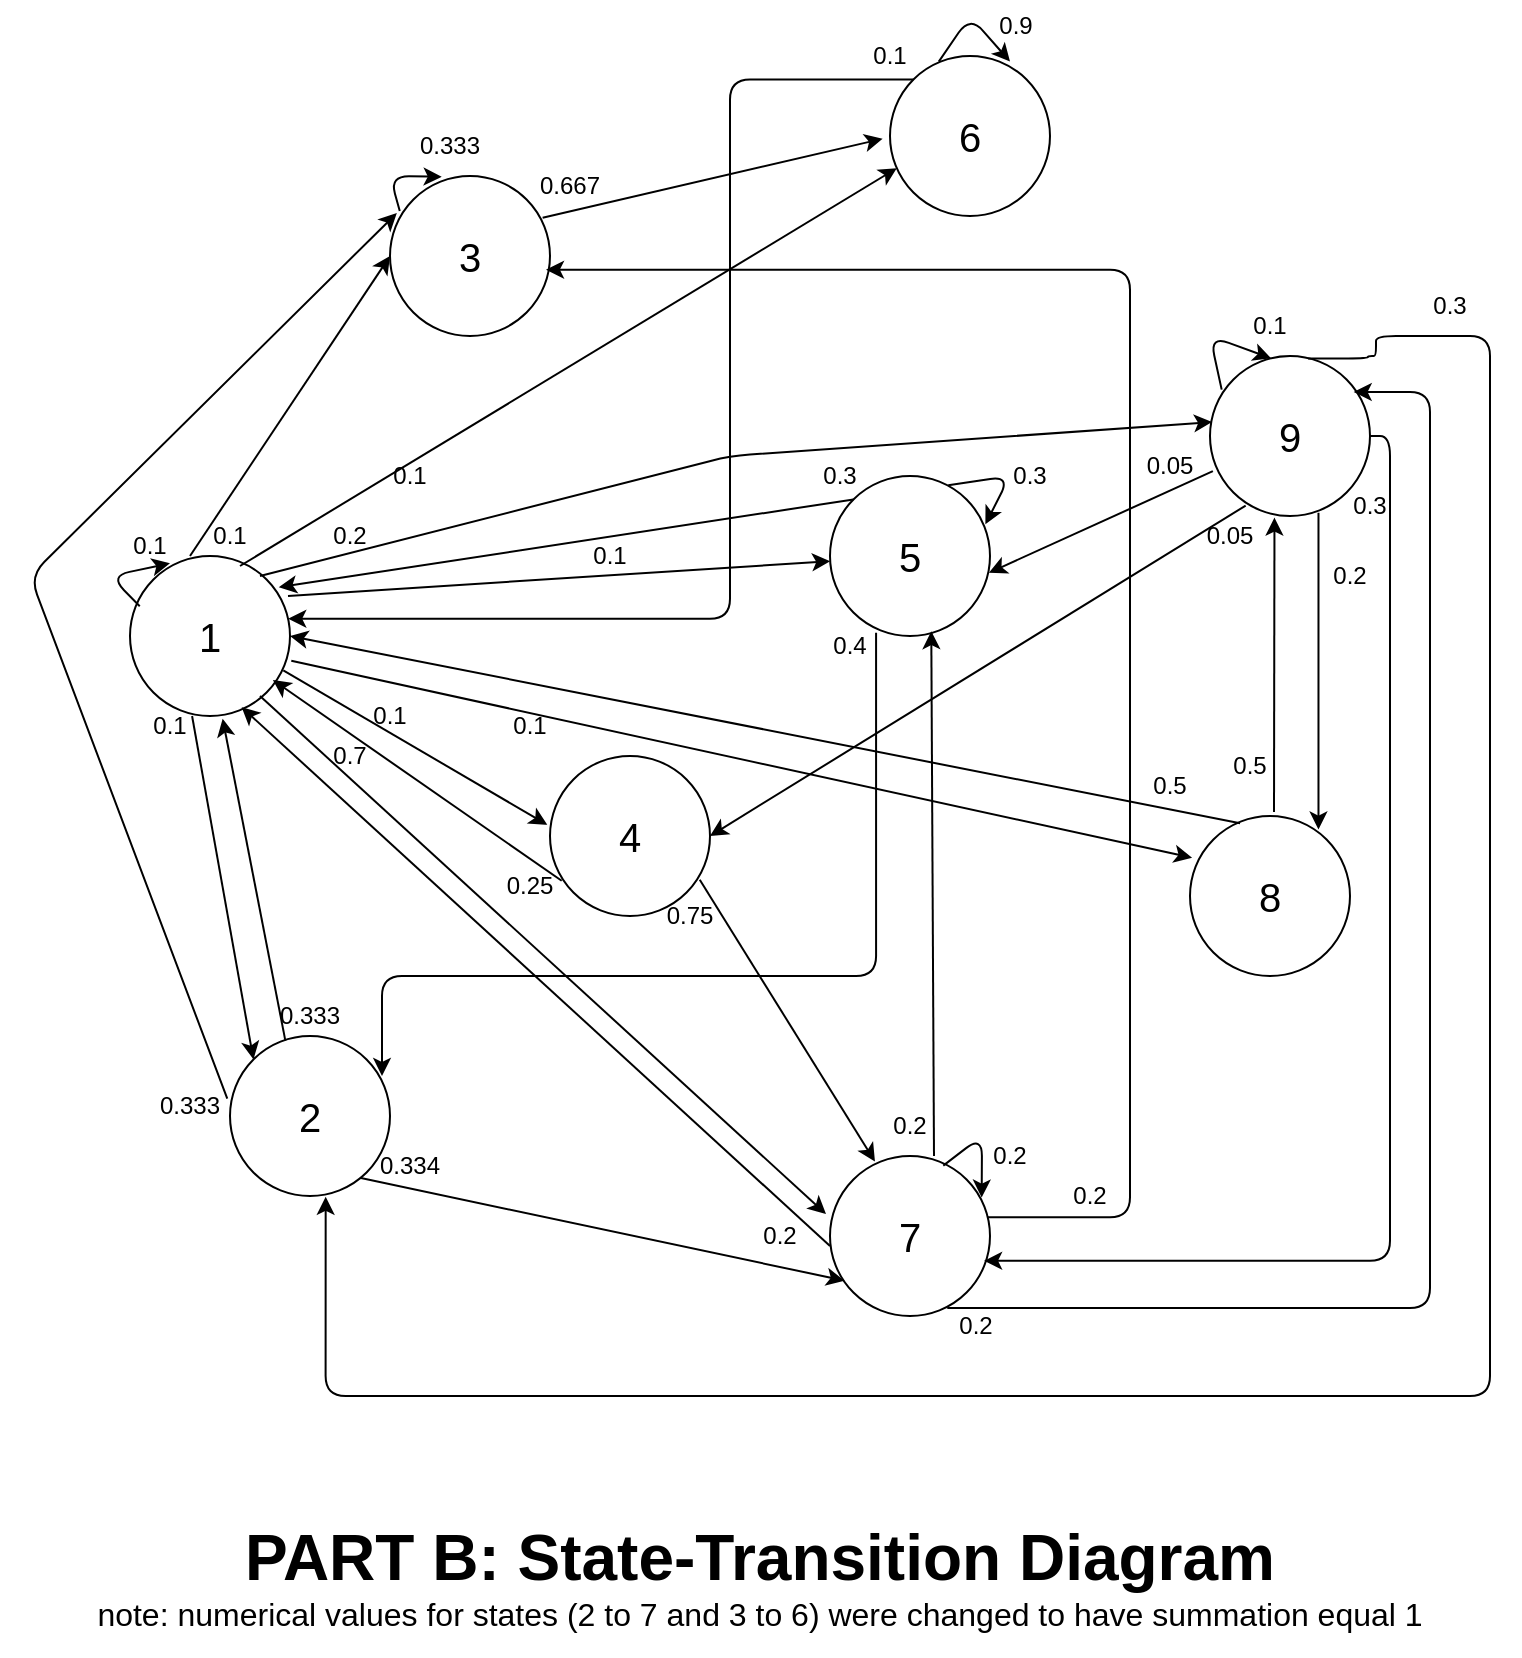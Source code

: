 <mxfile version="12.1.9" type="github" pages="1"><diagram id="-_zA1G0WQnsk_BH6HvtZ" name="Page-1"><mxGraphModel dx="1280" dy="648" grid="1" gridSize="10" guides="1" tooltips="1" connect="1" arrows="1" fold="1" page="1" pageScale="1" pageWidth="850" pageHeight="1100" math="0" shadow="0"><root><mxCell id="0"/><mxCell id="1" parent="0"/><mxCell id="jf_-lxvXPX9sLoqwvHPw-1" value="&lt;font style=&quot;font-size: 20px&quot;&gt;5&lt;/font&gt;" style="ellipse;whiteSpace=wrap;html=1;aspect=fixed;" vertex="1" parent="1"><mxGeometry x="450" y="320" width="80" height="80" as="geometry"/></mxCell><mxCell id="jf_-lxvXPX9sLoqwvHPw-2" value="&lt;font style=&quot;font-size: 20px&quot;&gt;1&lt;/font&gt;" style="ellipse;whiteSpace=wrap;html=1;aspect=fixed;" vertex="1" parent="1"><mxGeometry x="100" y="360" width="80" height="80" as="geometry"/></mxCell><mxCell id="jf_-lxvXPX9sLoqwvHPw-3" value="&lt;font style=&quot;font-size: 20px&quot;&gt;3&lt;/font&gt;" style="ellipse;whiteSpace=wrap;html=1;aspect=fixed;" vertex="1" parent="1"><mxGeometry x="230" y="170" width="80" height="80" as="geometry"/></mxCell><mxCell id="jf_-lxvXPX9sLoqwvHPw-4" value="&lt;font style=&quot;font-size: 20px&quot;&gt;6&lt;/font&gt;" style="ellipse;whiteSpace=wrap;html=1;aspect=fixed;" vertex="1" parent="1"><mxGeometry x="480" y="110" width="80" height="80" as="geometry"/></mxCell><mxCell id="jf_-lxvXPX9sLoqwvHPw-5" value="&lt;font&gt;&lt;font style=&quot;font-size: 20px&quot;&gt;9&lt;/font&gt;&lt;br&gt;&lt;/font&gt;" style="ellipse;whiteSpace=wrap;html=1;aspect=fixed;" vertex="1" parent="1"><mxGeometry x="640" y="260" width="80" height="80" as="geometry"/></mxCell><mxCell id="jf_-lxvXPX9sLoqwvHPw-6" value="&lt;font style=&quot;font-size: 20px&quot;&gt;4&lt;/font&gt;" style="ellipse;whiteSpace=wrap;html=1;aspect=fixed;" vertex="1" parent="1"><mxGeometry x="310" y="460" width="80" height="80" as="geometry"/></mxCell><mxCell id="jf_-lxvXPX9sLoqwvHPw-7" value="&lt;font style=&quot;font-size: 20px&quot;&gt;8&lt;/font&gt;" style="ellipse;whiteSpace=wrap;html=1;aspect=fixed;" vertex="1" parent="1"><mxGeometry x="630" y="490" width="80" height="80" as="geometry"/></mxCell><mxCell id="jf_-lxvXPX9sLoqwvHPw-8" value="&lt;font style=&quot;font-size: 20px&quot;&gt;2&lt;/font&gt;" style="ellipse;whiteSpace=wrap;html=1;aspect=fixed;" vertex="1" parent="1"><mxGeometry x="150" y="600" width="80" height="80" as="geometry"/></mxCell><mxCell id="jf_-lxvXPX9sLoqwvHPw-9" value="&lt;font style=&quot;font-size: 20px&quot;&gt;7&lt;/font&gt;" style="ellipse;whiteSpace=wrap;html=1;aspect=fixed;" vertex="1" parent="1"><mxGeometry x="450" y="660" width="80" height="80" as="geometry"/></mxCell><mxCell id="jf_-lxvXPX9sLoqwvHPw-12" value="" style="endArrow=classic;html=1;exitX=0.388;exitY=1;exitDx=0;exitDy=0;exitPerimeter=0;entryX=0;entryY=0;entryDx=0;entryDy=0;" edge="1" parent="1" source="jf_-lxvXPX9sLoqwvHPw-2" target="jf_-lxvXPX9sLoqwvHPw-8"><mxGeometry width="50" height="50" relative="1" as="geometry"><mxPoint x="120" y="480" as="sourcePoint"/><mxPoint x="170" y="430" as="targetPoint"/></mxGeometry></mxCell><mxCell id="jf_-lxvXPX9sLoqwvHPw-13" value="" style="endArrow=classic;html=1;entryX=0;entryY=0.5;entryDx=0;entryDy=0;" edge="1" parent="1" target="jf_-lxvXPX9sLoqwvHPw-3"><mxGeometry width="50" height="50" relative="1" as="geometry"><mxPoint x="130" y="360" as="sourcePoint"/><mxPoint x="180" y="310" as="targetPoint"/></mxGeometry></mxCell><mxCell id="jf_-lxvXPX9sLoqwvHPw-15" value="" style="endArrow=classic;html=1;entryX=-0.017;entryY=0.43;entryDx=0;entryDy=0;exitX=0.958;exitY=0.715;exitDx=0;exitDy=0;exitPerimeter=0;entryPerimeter=0;" edge="1" parent="1" source="jf_-lxvXPX9sLoqwvHPw-2" target="jf_-lxvXPX9sLoqwvHPw-6"><mxGeometry width="50" height="50" relative="1" as="geometry"><mxPoint x="180" y="385" as="sourcePoint"/><mxPoint x="230" y="335" as="targetPoint"/><Array as="points"/></mxGeometry></mxCell><mxCell id="jf_-lxvXPX9sLoqwvHPw-16" value="" style="endArrow=classic;html=1;" edge="1" parent="1" target="jf_-lxvXPX9sLoqwvHPw-1"><mxGeometry width="50" height="50" relative="1" as="geometry"><mxPoint x="179" y="380" as="sourcePoint"/><mxPoint x="215" y="315" as="targetPoint"/></mxGeometry></mxCell><mxCell id="jf_-lxvXPX9sLoqwvHPw-17" value="" style="endArrow=classic;html=1;entryX=0.043;entryY=0.701;entryDx=0;entryDy=0;entryPerimeter=0;" edge="1" parent="1" target="jf_-lxvXPX9sLoqwvHPw-4"><mxGeometry width="50" height="50" relative="1" as="geometry"><mxPoint x="155" y="365" as="sourcePoint"/><mxPoint x="478" y="171" as="targetPoint"/></mxGeometry></mxCell><mxCell id="jf_-lxvXPX9sLoqwvHPw-18" value="" style="endArrow=classic;html=1;entryX=-0.025;entryY=0.363;entryDx=0;entryDy=0;entryPerimeter=0;" edge="1" parent="1" target="jf_-lxvXPX9sLoqwvHPw-9"><mxGeometry width="50" height="50" relative="1" as="geometry"><mxPoint x="165" y="430" as="sourcePoint"/><mxPoint x="215" y="380" as="targetPoint"/></mxGeometry></mxCell><mxCell id="jf_-lxvXPX9sLoqwvHPw-19" value="" style="endArrow=classic;html=1;entryX=0.013;entryY=0.413;entryDx=0;entryDy=0;entryPerimeter=0;" edge="1" parent="1" target="jf_-lxvXPX9sLoqwvHPw-5"><mxGeometry width="50" height="50" relative="1" as="geometry"><mxPoint x="165" y="370" as="sourcePoint"/><mxPoint x="215" y="320" as="targetPoint"/><Array as="points"><mxPoint x="400" y="310"/></Array></mxGeometry></mxCell><mxCell id="jf_-lxvXPX9sLoqwvHPw-20" value="" style="endArrow=classic;html=1;exitX=0.061;exitY=0.314;exitDx=0;exitDy=0;exitPerimeter=0;entryX=0.25;entryY=0.046;entryDx=0;entryDy=0;entryPerimeter=0;" edge="1" parent="1" source="jf_-lxvXPX9sLoqwvHPw-2" target="jf_-lxvXPX9sLoqwvHPw-2"><mxGeometry width="50" height="50" relative="1" as="geometry"><mxPoint x="100" y="380" as="sourcePoint"/><mxPoint x="112" y="370" as="targetPoint"/><Array as="points"><mxPoint x="90" y="370"/></Array></mxGeometry></mxCell><mxCell id="jf_-lxvXPX9sLoqwvHPw-21" value="" style="endArrow=classic;html=1;exitX=1.008;exitY=0.655;exitDx=0;exitDy=0;exitPerimeter=0;entryX=0.013;entryY=0.261;entryDx=0;entryDy=0;entryPerimeter=0;" edge="1" parent="1" source="jf_-lxvXPX9sLoqwvHPw-2" target="jf_-lxvXPX9sLoqwvHPw-7"><mxGeometry width="50" height="50" relative="1" as="geometry"><mxPoint x="180" y="385" as="sourcePoint"/><mxPoint x="230" y="335" as="targetPoint"/></mxGeometry></mxCell><mxCell id="jf_-lxvXPX9sLoqwvHPw-22" value="" style="endArrow=classic;html=1;exitX=0.346;exitY=0.029;exitDx=0;exitDy=0;exitPerimeter=0;entryX=0.579;entryY=1.017;entryDx=0;entryDy=0;entryPerimeter=0;" edge="1" parent="1" source="jf_-lxvXPX9sLoqwvHPw-8" target="jf_-lxvXPX9sLoqwvHPw-2"><mxGeometry width="50" height="50" relative="1" as="geometry"><mxPoint x="170" y="600" as="sourcePoint"/><mxPoint x="220" y="550" as="targetPoint"/></mxGeometry></mxCell><mxCell id="jf_-lxvXPX9sLoqwvHPw-23" value="" style="endArrow=classic;html=1;exitX=-0.017;exitY=0.392;exitDx=0;exitDy=0;exitPerimeter=0;entryX=0.043;entryY=0.231;entryDx=0;entryDy=0;entryPerimeter=0;" edge="1" parent="1" source="jf_-lxvXPX9sLoqwvHPw-8" target="jf_-lxvXPX9sLoqwvHPw-3"><mxGeometry width="50" height="50" relative="1" as="geometry"><mxPoint x="80" y="810" as="sourcePoint"/><mxPoint x="130" y="760" as="targetPoint"/><Array as="points"><mxPoint x="50" y="370"/></Array></mxGeometry></mxCell><mxCell id="jf_-lxvXPX9sLoqwvHPw-24" value="" style="endArrow=classic;html=1;exitX=0.811;exitY=0.886;exitDx=0;exitDy=0;exitPerimeter=0;entryX=0.09;entryY=0.779;entryDx=0;entryDy=0;entryPerimeter=0;" edge="1" parent="1" source="jf_-lxvXPX9sLoqwvHPw-8" target="jf_-lxvXPX9sLoqwvHPw-9"><mxGeometry width="50" height="50" relative="1" as="geometry"><mxPoint x="40" y="810" as="sourcePoint"/><mxPoint x="90" y="760" as="targetPoint"/></mxGeometry></mxCell><mxCell id="jf_-lxvXPX9sLoqwvHPw-25" value="" style="endArrow=classic;html=1;exitX=0.061;exitY=0.219;exitDx=0;exitDy=0;exitPerimeter=0;entryX=0.323;entryY=0.005;entryDx=0;entryDy=0;entryPerimeter=0;" edge="1" parent="1" source="jf_-lxvXPX9sLoqwvHPw-3" target="jf_-lxvXPX9sLoqwvHPw-3"><mxGeometry width="50" height="50" relative="1" as="geometry"><mxPoint x="130" y="220" as="sourcePoint"/><mxPoint x="180" y="170" as="targetPoint"/><Array as="points"><mxPoint x="230" y="170"/></Array></mxGeometry></mxCell><mxCell id="jf_-lxvXPX9sLoqwvHPw-26" value="" style="endArrow=classic;html=1;exitX=0.954;exitY=0.261;exitDx=0;exitDy=0;exitPerimeter=0;entryX=-0.046;entryY=0.517;entryDx=0;entryDy=0;entryPerimeter=0;" edge="1" parent="1" source="jf_-lxvXPX9sLoqwvHPw-3" target="jf_-lxvXPX9sLoqwvHPw-4"><mxGeometry width="50" height="50" relative="1" as="geometry"><mxPoint x="310" y="190" as="sourcePoint"/><mxPoint x="360" y="140" as="targetPoint"/></mxGeometry></mxCell><mxCell id="jf_-lxvXPX9sLoqwvHPw-27" value="" style="endArrow=classic;html=1;exitX=0.073;exitY=0.78;exitDx=0;exitDy=0;exitPerimeter=0;entryX=0.893;entryY=0.775;entryDx=0;entryDy=0;entryPerimeter=0;" edge="1" parent="1" source="jf_-lxvXPX9sLoqwvHPw-6" target="jf_-lxvXPX9sLoqwvHPw-2"><mxGeometry width="50" height="50" relative="1" as="geometry"><mxPoint x="260" y="510" as="sourcePoint"/><mxPoint x="310" y="460" as="targetPoint"/></mxGeometry></mxCell><mxCell id="jf_-lxvXPX9sLoqwvHPw-28" value="" style="endArrow=classic;html=1;exitX=0.936;exitY=0.773;exitDx=0;exitDy=0;exitPerimeter=0;entryX=0.281;entryY=0.035;entryDx=0;entryDy=0;entryPerimeter=0;" edge="1" parent="1" source="jf_-lxvXPX9sLoqwvHPw-6" target="jf_-lxvXPX9sLoqwvHPw-9"><mxGeometry width="50" height="50" relative="1" as="geometry"><mxPoint x="390" y="530" as="sourcePoint"/><mxPoint x="440" y="480" as="targetPoint"/></mxGeometry></mxCell><mxCell id="jf_-lxvXPX9sLoqwvHPw-29" value="" style="endArrow=classic;html=1;exitX=0;exitY=0;exitDx=0;exitDy=0;entryX=0.93;entryY=0.195;entryDx=0;entryDy=0;entryPerimeter=0;" edge="1" parent="1" source="jf_-lxvXPX9sLoqwvHPw-1" target="jf_-lxvXPX9sLoqwvHPw-2"><mxGeometry width="50" height="50" relative="1" as="geometry"><mxPoint x="530" y="390" as="sourcePoint"/><mxPoint x="580" y="340" as="targetPoint"/></mxGeometry></mxCell><mxCell id="jf_-lxvXPX9sLoqwvHPw-30" value="" style="edgeStyle=elbowEdgeStyle;elbow=vertical;endArrow=classic;html=1;exitX=0.288;exitY=0.98;exitDx=0;exitDy=0;exitPerimeter=0;" edge="1" parent="1" source="jf_-lxvXPX9sLoqwvHPw-1"><mxGeometry width="50" height="50" relative="1" as="geometry"><mxPoint x="490" y="460" as="sourcePoint"/><mxPoint x="226" y="620" as="targetPoint"/><Array as="points"><mxPoint x="360" y="570"/></Array></mxGeometry></mxCell><mxCell id="jf_-lxvXPX9sLoqwvHPw-33" value="" style="endArrow=classic;html=1;exitX=0.739;exitY=0.058;exitDx=0;exitDy=0;exitPerimeter=0;entryX=0.971;entryY=0.302;entryDx=0;entryDy=0;entryPerimeter=0;" edge="1" parent="1" source="jf_-lxvXPX9sLoqwvHPw-1" target="jf_-lxvXPX9sLoqwvHPw-1"><mxGeometry width="50" height="50" relative="1" as="geometry"><mxPoint x="520" y="360" as="sourcePoint"/><mxPoint x="560" y="325" as="targetPoint"/><Array as="points"><mxPoint x="540" y="320"/></Array></mxGeometry></mxCell><mxCell id="jf_-lxvXPX9sLoqwvHPw-34" value="" style="endArrow=classic;html=1;exitX=0.305;exitY=0.035;exitDx=0;exitDy=0;exitPerimeter=0;entryX=0.75;entryY=0.035;entryDx=0;entryDy=0;entryPerimeter=0;" edge="1" parent="1" source="jf_-lxvXPX9sLoqwvHPw-4" target="jf_-lxvXPX9sLoqwvHPw-4"><mxGeometry width="50" height="50" relative="1" as="geometry"><mxPoint x="490" y="130" as="sourcePoint"/><mxPoint x="540" y="80" as="targetPoint"/><Array as="points"><mxPoint x="520" y="90"/></Array></mxGeometry></mxCell><mxCell id="jf_-lxvXPX9sLoqwvHPw-38" value="" style="edgeStyle=elbowEdgeStyle;elbow=horizontal;endArrow=classic;html=1;exitX=0;exitY=0;exitDx=0;exitDy=0;entryX=0.989;entryY=0.392;entryDx=0;entryDy=0;entryPerimeter=0;" edge="1" parent="1" source="jf_-lxvXPX9sLoqwvHPw-4" target="jf_-lxvXPX9sLoqwvHPw-2"><mxGeometry width="50" height="50" relative="1" as="geometry"><mxPoint x="430" y="110" as="sourcePoint"/><mxPoint x="480" y="60" as="targetPoint"/><Array as="points"><mxPoint x="400" y="260"/></Array></mxGeometry></mxCell><mxCell id="jf_-lxvXPX9sLoqwvHPw-39" value="" style="endArrow=classic;html=1;entryX=0.698;entryY=0.945;entryDx=0;entryDy=0;entryPerimeter=0;" edge="1" parent="1" target="jf_-lxvXPX9sLoqwvHPw-2"><mxGeometry width="50" height="50" relative="1" as="geometry"><mxPoint x="450" y="705" as="sourcePoint"/><mxPoint x="383" y="630" as="targetPoint"/></mxGeometry></mxCell><mxCell id="jf_-lxvXPX9sLoqwvHPw-40" value="" style="edgeStyle=elbowEdgeStyle;elbow=horizontal;endArrow=classic;html=1;entryX=0.957;entryY=0.7;entryDx=0;entryDy=0;entryPerimeter=0;exitX=0.985;exitY=0.383;exitDx=0;exitDy=0;exitPerimeter=0;" edge="1" parent="1" source="jf_-lxvXPX9sLoqwvHPw-9"><mxGeometry width="50" height="50" relative="1" as="geometry"><mxPoint x="600" y="680" as="sourcePoint"/><mxPoint x="308" y="216.833" as="targetPoint"/><Array as="points"><mxPoint x="600" y="680"/><mxPoint x="600" y="420"/><mxPoint x="510" y="410"/></Array></mxGeometry></mxCell><mxCell id="jf_-lxvXPX9sLoqwvHPw-41" value="" style="endArrow=classic;html=1;entryX=0.633;entryY=0.97;entryDx=0;entryDy=0;entryPerimeter=0;" edge="1" parent="1" target="jf_-lxvXPX9sLoqwvHPw-1"><mxGeometry width="50" height="50" relative="1" as="geometry"><mxPoint x="502" y="660" as="sourcePoint"/><mxPoint x="560" y="600" as="targetPoint"/></mxGeometry></mxCell><mxCell id="jf_-lxvXPX9sLoqwvHPw-42" value="" style="endArrow=classic;html=1;exitX=0.708;exitY=0.06;exitDx=0;exitDy=0;exitPerimeter=0;entryX=0.948;entryY=0.26;entryDx=0;entryDy=0;entryPerimeter=0;" edge="1" parent="1" source="jf_-lxvXPX9sLoqwvHPw-9" target="jf_-lxvXPX9sLoqwvHPw-9"><mxGeometry width="50" height="50" relative="1" as="geometry"><mxPoint x="510" y="660" as="sourcePoint"/><mxPoint x="560" y="640" as="targetPoint"/><Array as="points"><mxPoint x="526" y="650"/></Array></mxGeometry></mxCell><mxCell id="jf_-lxvXPX9sLoqwvHPw-43" value="" style="edgeStyle=elbowEdgeStyle;elbow=horizontal;endArrow=classic;html=1;exitX=0.733;exitY=0.95;exitDx=0;exitDy=0;exitPerimeter=0;entryX=0.898;entryY=0.225;entryDx=0;entryDy=0;entryPerimeter=0;" edge="1" parent="1" source="jf_-lxvXPX9sLoqwvHPw-9" target="jf_-lxvXPX9sLoqwvHPw-5"><mxGeometry width="50" height="50" relative="1" as="geometry"><mxPoint x="580" y="750" as="sourcePoint"/><mxPoint x="630" y="700" as="targetPoint"/><Array as="points"><mxPoint x="750" y="500"/></Array></mxGeometry></mxCell><mxCell id="jf_-lxvXPX9sLoqwvHPw-44" value="" style="endArrow=classic;html=1;entryX=0.403;entryY=1.01;entryDx=0;entryDy=0;entryPerimeter=0;" edge="1" parent="1" target="jf_-lxvXPX9sLoqwvHPw-5"><mxGeometry width="50" height="50" relative="1" as="geometry"><mxPoint x="672" y="488" as="sourcePoint"/><mxPoint x="710" y="420" as="targetPoint"/></mxGeometry></mxCell><mxCell id="jf_-lxvXPX9sLoqwvHPw-45" value="" style="endArrow=classic;html=1;exitX=0.313;exitY=0.045;exitDx=0;exitDy=0;exitPerimeter=0;" edge="1" parent="1" source="jf_-lxvXPX9sLoqwvHPw-7"><mxGeometry width="50" height="50" relative="1" as="geometry"><mxPoint x="550" y="460" as="sourcePoint"/><mxPoint x="180" y="400" as="targetPoint"/></mxGeometry></mxCell><mxCell id="jf_-lxvXPX9sLoqwvHPw-48" value="" style="edgeStyle=segmentEdgeStyle;endArrow=classic;html=1;exitX=0.613;exitY=0.015;exitDx=0;exitDy=0;exitPerimeter=0;entryX=0.598;entryY=1.005;entryDx=0;entryDy=0;entryPerimeter=0;" edge="1" parent="1" source="jf_-lxvXPX9sLoqwvHPw-5" target="jf_-lxvXPX9sLoqwvHPw-8"><mxGeometry width="50" height="50" relative="1" as="geometry"><mxPoint x="720" y="310" as="sourcePoint"/><mxPoint x="290" y="800" as="targetPoint"/><Array as="points"><mxPoint x="719" y="261"/><mxPoint x="723" y="260"/><mxPoint x="723" y="250"/><mxPoint x="780" y="250"/><mxPoint x="780" y="780"/><mxPoint x="198" y="780"/></Array></mxGeometry></mxCell><mxCell id="jf_-lxvXPX9sLoqwvHPw-49" value="" style="endArrow=classic;html=1;exitX=0.223;exitY=0.935;exitDx=0;exitDy=0;exitPerimeter=0;entryX=1;entryY=0.5;entryDx=0;entryDy=0;" edge="1" parent="1" source="jf_-lxvXPX9sLoqwvHPw-5" target="jf_-lxvXPX9sLoqwvHPw-6"><mxGeometry width="50" height="50" relative="1" as="geometry"><mxPoint x="590" y="400" as="sourcePoint"/><mxPoint x="640" y="350" as="targetPoint"/></mxGeometry></mxCell><mxCell id="jf_-lxvXPX9sLoqwvHPw-50" value="" style="endArrow=classic;html=1;exitX=0.018;exitY=0.72;exitDx=0;exitDy=0;exitPerimeter=0;entryX=0.993;entryY=0.605;entryDx=0;entryDy=0;entryPerimeter=0;" edge="1" parent="1" source="jf_-lxvXPX9sLoqwvHPw-5" target="jf_-lxvXPX9sLoqwvHPw-1"><mxGeometry width="50" height="50" relative="1" as="geometry"><mxPoint x="560" y="370" as="sourcePoint"/><mxPoint x="610" y="320" as="targetPoint"/></mxGeometry></mxCell><mxCell id="jf_-lxvXPX9sLoqwvHPw-52" value="" style="endArrow=classic;html=1;exitX=0.073;exitY=0.21;exitDx=0;exitDy=0;exitPerimeter=0;entryX=0.383;entryY=0.015;entryDx=0;entryDy=0;entryPerimeter=0;" edge="1" parent="1" source="jf_-lxvXPX9sLoqwvHPw-5" target="jf_-lxvXPX9sLoqwvHPw-5"><mxGeometry width="50" height="50" relative="1" as="geometry"><mxPoint x="620" y="280" as="sourcePoint"/><mxPoint x="670" y="230" as="targetPoint"/><Array as="points"><mxPoint x="640" y="250"/></Array></mxGeometry></mxCell><mxCell id="jf_-lxvXPX9sLoqwvHPw-54" value="" style="edgeStyle=elbowEdgeStyle;elbow=horizontal;endArrow=classic;html=1;entryX=0.963;entryY=0.655;entryDx=0;entryDy=0;entryPerimeter=0;" edge="1" parent="1" target="jf_-lxvXPX9sLoqwvHPw-9"><mxGeometry width="50" height="50" relative="1" as="geometry"><mxPoint x="720" y="300" as="sourcePoint"/><mxPoint x="770" y="250" as="targetPoint"/><Array as="points"><mxPoint x="730" y="440"/></Array></mxGeometry></mxCell><mxCell id="jf_-lxvXPX9sLoqwvHPw-55" value="" style="endArrow=classic;html=1;exitX=0.678;exitY=0.98;exitDx=0;exitDy=0;exitPerimeter=0;entryX=0.803;entryY=0.085;entryDx=0;entryDy=0;entryPerimeter=0;" edge="1" parent="1" source="jf_-lxvXPX9sLoqwvHPw-5" target="jf_-lxvXPX9sLoqwvHPw-7"><mxGeometry width="50" height="50" relative="1" as="geometry"><mxPoint x="680" y="430" as="sourcePoint"/><mxPoint x="730" y="380" as="targetPoint"/></mxGeometry></mxCell><mxCell id="jf_-lxvXPX9sLoqwvHPw-56" value="0.3" style="text;html=1;strokeColor=none;fillColor=none;align=center;verticalAlign=middle;whiteSpace=wrap;rounded=0;" vertex="1" parent="1"><mxGeometry x="750" y="230" width="20" height="10" as="geometry"/></mxCell><mxCell id="jf_-lxvXPX9sLoqwvHPw-58" value="0.9" style="text;html=1;strokeColor=none;fillColor=none;align=center;verticalAlign=middle;whiteSpace=wrap;rounded=0;" vertex="1" parent="1"><mxGeometry x="533" y="90" width="20" height="10" as="geometry"/></mxCell><mxCell id="jf_-lxvXPX9sLoqwvHPw-59" value="0.667" style="text;html=1;strokeColor=none;fillColor=none;align=center;verticalAlign=middle;whiteSpace=wrap;rounded=0;" vertex="1" parent="1"><mxGeometry x="310" y="170" width="20" height="10" as="geometry"/></mxCell><mxCell id="jf_-lxvXPX9sLoqwvHPw-62" value="0.1" style="text;html=1;strokeColor=none;fillColor=none;align=center;verticalAlign=middle;whiteSpace=wrap;rounded=0;" vertex="1" parent="1"><mxGeometry x="230" y="315" width="20" height="10" as="geometry"/></mxCell><mxCell id="jf_-lxvXPX9sLoqwvHPw-63" value="0.5" style="text;html=1;strokeColor=none;fillColor=none;align=center;verticalAlign=middle;whiteSpace=wrap;rounded=0;" vertex="1" parent="1"><mxGeometry x="610" y="470" width="20" height="10" as="geometry"/></mxCell><mxCell id="jf_-lxvXPX9sLoqwvHPw-64" value="0.3" style="text;html=1;strokeColor=none;fillColor=none;align=center;verticalAlign=middle;whiteSpace=wrap;rounded=0;" vertex="1" parent="1"><mxGeometry x="444.5" y="315" width="20" height="10" as="geometry"/></mxCell><mxCell id="jf_-lxvXPX9sLoqwvHPw-65" value="0.1" style="text;html=1;strokeColor=none;fillColor=none;align=center;verticalAlign=middle;whiteSpace=wrap;rounded=0;" vertex="1" parent="1"><mxGeometry x="330" y="355" width="20" height="10" as="geometry"/></mxCell><mxCell id="jf_-lxvXPX9sLoqwvHPw-66" value="0.1" style="text;html=1;strokeColor=none;fillColor=none;align=center;verticalAlign=middle;whiteSpace=wrap;rounded=0;" vertex="1" parent="1"><mxGeometry x="110" y="440" width="20" height="10" as="geometry"/></mxCell><mxCell id="jf_-lxvXPX9sLoqwvHPw-67" value="0.2" style="text;html=1;strokeColor=none;fillColor=none;align=center;verticalAlign=middle;whiteSpace=wrap;rounded=0;" vertex="1" parent="1"><mxGeometry x="414.5" y="695" width="20" height="10" as="geometry"/></mxCell><mxCell id="jf_-lxvXPX9sLoqwvHPw-68" value="0.1" style="text;html=1;strokeColor=none;fillColor=none;align=center;verticalAlign=middle;whiteSpace=wrap;rounded=0;" vertex="1" parent="1"><mxGeometry x="470" y="105" width="20" height="10" as="geometry"/></mxCell><mxCell id="jf_-lxvXPX9sLoqwvHPw-69" value="0.25" style="text;html=1;strokeColor=none;fillColor=none;align=center;verticalAlign=middle;whiteSpace=wrap;rounded=0;" vertex="1" parent="1"><mxGeometry x="290" y="520" width="20" height="10" as="geometry"/></mxCell><mxCell id="jf_-lxvXPX9sLoqwvHPw-74" value="0.05" style="text;html=1;strokeColor=none;fillColor=none;align=center;verticalAlign=middle;whiteSpace=wrap;rounded=0;" vertex="1" parent="1"><mxGeometry x="610" y="310" width="20" height="10" as="geometry"/></mxCell><mxCell id="jf_-lxvXPX9sLoqwvHPw-75" value="0.4" style="text;html=1;strokeColor=none;fillColor=none;align=center;verticalAlign=middle;whiteSpace=wrap;rounded=0;" vertex="1" parent="1"><mxGeometry x="450" y="400" width="20" height="10" as="geometry"/></mxCell><mxCell id="jf_-lxvXPX9sLoqwvHPw-103" value="0.5" style="text;html=1;strokeColor=none;fillColor=none;align=center;verticalAlign=middle;whiteSpace=wrap;rounded=0;" vertex="1" parent="1"><mxGeometry x="650" y="460" width="20" height="10" as="geometry"/></mxCell><mxCell id="jf_-lxvXPX9sLoqwvHPw-76" value="0.2" style="text;html=1;strokeColor=none;fillColor=none;align=center;verticalAlign=middle;whiteSpace=wrap;rounded=0;" vertex="1" parent="1"><mxGeometry x="700" y="365" width="20" height="10" as="geometry"/></mxCell><mxCell id="jf_-lxvXPX9sLoqwvHPw-77" value="0.1" style="text;html=1;strokeColor=none;fillColor=none;align=center;verticalAlign=middle;whiteSpace=wrap;rounded=0;" vertex="1" parent="1"><mxGeometry x="220" y="435" width="20" height="10" as="geometry"/></mxCell><mxCell id="jf_-lxvXPX9sLoqwvHPw-78" value="0.05" style="text;html=1;strokeColor=none;fillColor=none;align=center;verticalAlign=middle;whiteSpace=wrap;rounded=0;" vertex="1" parent="1"><mxGeometry x="640" y="345" width="20" height="10" as="geometry"/></mxCell><mxCell id="jf_-lxvXPX9sLoqwvHPw-79" value="0.7" style="text;html=1;strokeColor=none;fillColor=none;align=center;verticalAlign=middle;whiteSpace=wrap;rounded=0;" vertex="1" parent="1"><mxGeometry x="200" y="455" width="20" height="10" as="geometry"/></mxCell><mxCell id="jf_-lxvXPX9sLoqwvHPw-80" value="0.334" style="text;html=1;strokeColor=none;fillColor=none;align=center;verticalAlign=middle;whiteSpace=wrap;rounded=0;" vertex="1" parent="1"><mxGeometry x="230" y="660" width="20" height="10" as="geometry"/></mxCell><mxCell id="jf_-lxvXPX9sLoqwvHPw-81" value="0.3" style="text;html=1;strokeColor=none;fillColor=none;align=center;verticalAlign=middle;whiteSpace=wrap;rounded=0;" vertex="1" parent="1"><mxGeometry x="710" y="330" width="20" height="10" as="geometry"/></mxCell><mxCell id="jf_-lxvXPX9sLoqwvHPw-82" value="0.2" style="text;html=1;strokeColor=none;fillColor=none;align=center;verticalAlign=middle;whiteSpace=wrap;rounded=0;" vertex="1" parent="1"><mxGeometry x="530" y="655" width="20" height="10" as="geometry"/></mxCell><mxCell id="jf_-lxvXPX9sLoqwvHPw-83" value="0.75" style="text;html=1;strokeColor=none;fillColor=none;align=center;verticalAlign=middle;whiteSpace=wrap;rounded=0;" vertex="1" parent="1"><mxGeometry x="370" y="535" width="20" height="10" as="geometry"/></mxCell><mxCell id="jf_-lxvXPX9sLoqwvHPw-84" value="0.3" style="text;html=1;strokeColor=none;fillColor=none;align=center;verticalAlign=middle;whiteSpace=wrap;rounded=0;" vertex="1" parent="1"><mxGeometry x="540" y="315" width="20" height="10" as="geometry"/></mxCell><mxCell id="jf_-lxvXPX9sLoqwvHPw-85" value="0.2" style="text;html=1;strokeColor=none;fillColor=none;align=center;verticalAlign=middle;whiteSpace=wrap;rounded=0;" vertex="1" parent="1"><mxGeometry x="513" y="740" width="20" height="10" as="geometry"/></mxCell><mxCell id="jf_-lxvXPX9sLoqwvHPw-86" value="0.2" style="text;html=1;strokeColor=none;fillColor=none;align=center;verticalAlign=middle;whiteSpace=wrap;rounded=0;" vertex="1" parent="1"><mxGeometry x="480" y="640" width="20" height="10" as="geometry"/></mxCell><mxCell id="jf_-lxvXPX9sLoqwvHPw-87" value="0.1" style="text;html=1;strokeColor=none;fillColor=none;align=center;verticalAlign=middle;whiteSpace=wrap;rounded=0;" vertex="1" parent="1"><mxGeometry x="660" y="240" width="20" height="10" as="geometry"/></mxCell><mxCell id="jf_-lxvXPX9sLoqwvHPw-88" value="0.2" style="text;html=1;strokeColor=none;fillColor=none;align=center;verticalAlign=middle;whiteSpace=wrap;rounded=0;" vertex="1" parent="1"><mxGeometry x="200" y="345" width="20" height="10" as="geometry"/></mxCell><mxCell id="jf_-lxvXPX9sLoqwvHPw-89" value="0.2" style="text;html=1;strokeColor=none;fillColor=none;align=center;verticalAlign=middle;whiteSpace=wrap;rounded=0;" vertex="1" parent="1"><mxGeometry x="570" y="675" width="20" height="10" as="geometry"/></mxCell><mxCell id="jf_-lxvXPX9sLoqwvHPw-90" value="0.333" style="text;html=1;strokeColor=none;fillColor=none;align=center;verticalAlign=middle;whiteSpace=wrap;rounded=0;" vertex="1" parent="1"><mxGeometry x="120" y="630" width="20" height="10" as="geometry"/></mxCell><mxCell id="jf_-lxvXPX9sLoqwvHPw-92" value="0.333" style="text;html=1;strokeColor=none;fillColor=none;align=center;verticalAlign=middle;whiteSpace=wrap;rounded=0;" vertex="1" parent="1"><mxGeometry x="250" y="150" width="20" height="10" as="geometry"/></mxCell><mxCell id="jf_-lxvXPX9sLoqwvHPw-97" value="0.1" style="text;html=1;strokeColor=none;fillColor=none;align=center;verticalAlign=middle;whiteSpace=wrap;rounded=0;" vertex="1" parent="1"><mxGeometry x="290" y="440" width="20" height="10" as="geometry"/></mxCell><mxCell id="jf_-lxvXPX9sLoqwvHPw-98" value="0.1" style="text;html=1;strokeColor=none;fillColor=none;align=center;verticalAlign=middle;whiteSpace=wrap;rounded=0;" vertex="1" parent="1"><mxGeometry x="100" y="350" width="20" height="10" as="geometry"/></mxCell><mxCell id="jf_-lxvXPX9sLoqwvHPw-99" value="0.333" style="text;html=1;strokeColor=none;fillColor=none;align=center;verticalAlign=middle;whiteSpace=wrap;rounded=0;" vertex="1" parent="1"><mxGeometry x="180" y="585" width="20" height="10" as="geometry"/></mxCell><mxCell id="jf_-lxvXPX9sLoqwvHPw-100" value="0.1" style="text;html=1;strokeColor=none;fillColor=none;align=center;verticalAlign=middle;whiteSpace=wrap;rounded=0;" vertex="1" parent="1"><mxGeometry x="140" y="345" width="20" height="10" as="geometry"/></mxCell><mxCell id="jf_-lxvXPX9sLoqwvHPw-112" value="&lt;b&gt;&lt;font style=&quot;font-size: 32px&quot;&gt;PART B: State-Transition Diagram&lt;/font&gt;&lt;/b&gt;&lt;br&gt;&lt;font style=&quot;font-size: 16px&quot;&gt;note: numerical values for states (2 to 7 and 3 to 6) were changed to have summation equal 1&lt;/font&gt;" style="text;html=1;strokeColor=none;fillColor=none;align=center;verticalAlign=middle;whiteSpace=wrap;rounded=0;" vertex="1" parent="1"><mxGeometry x="35" y="830" width="760" height="80" as="geometry"/></mxCell></root></mxGraphModel></diagram></mxfile>